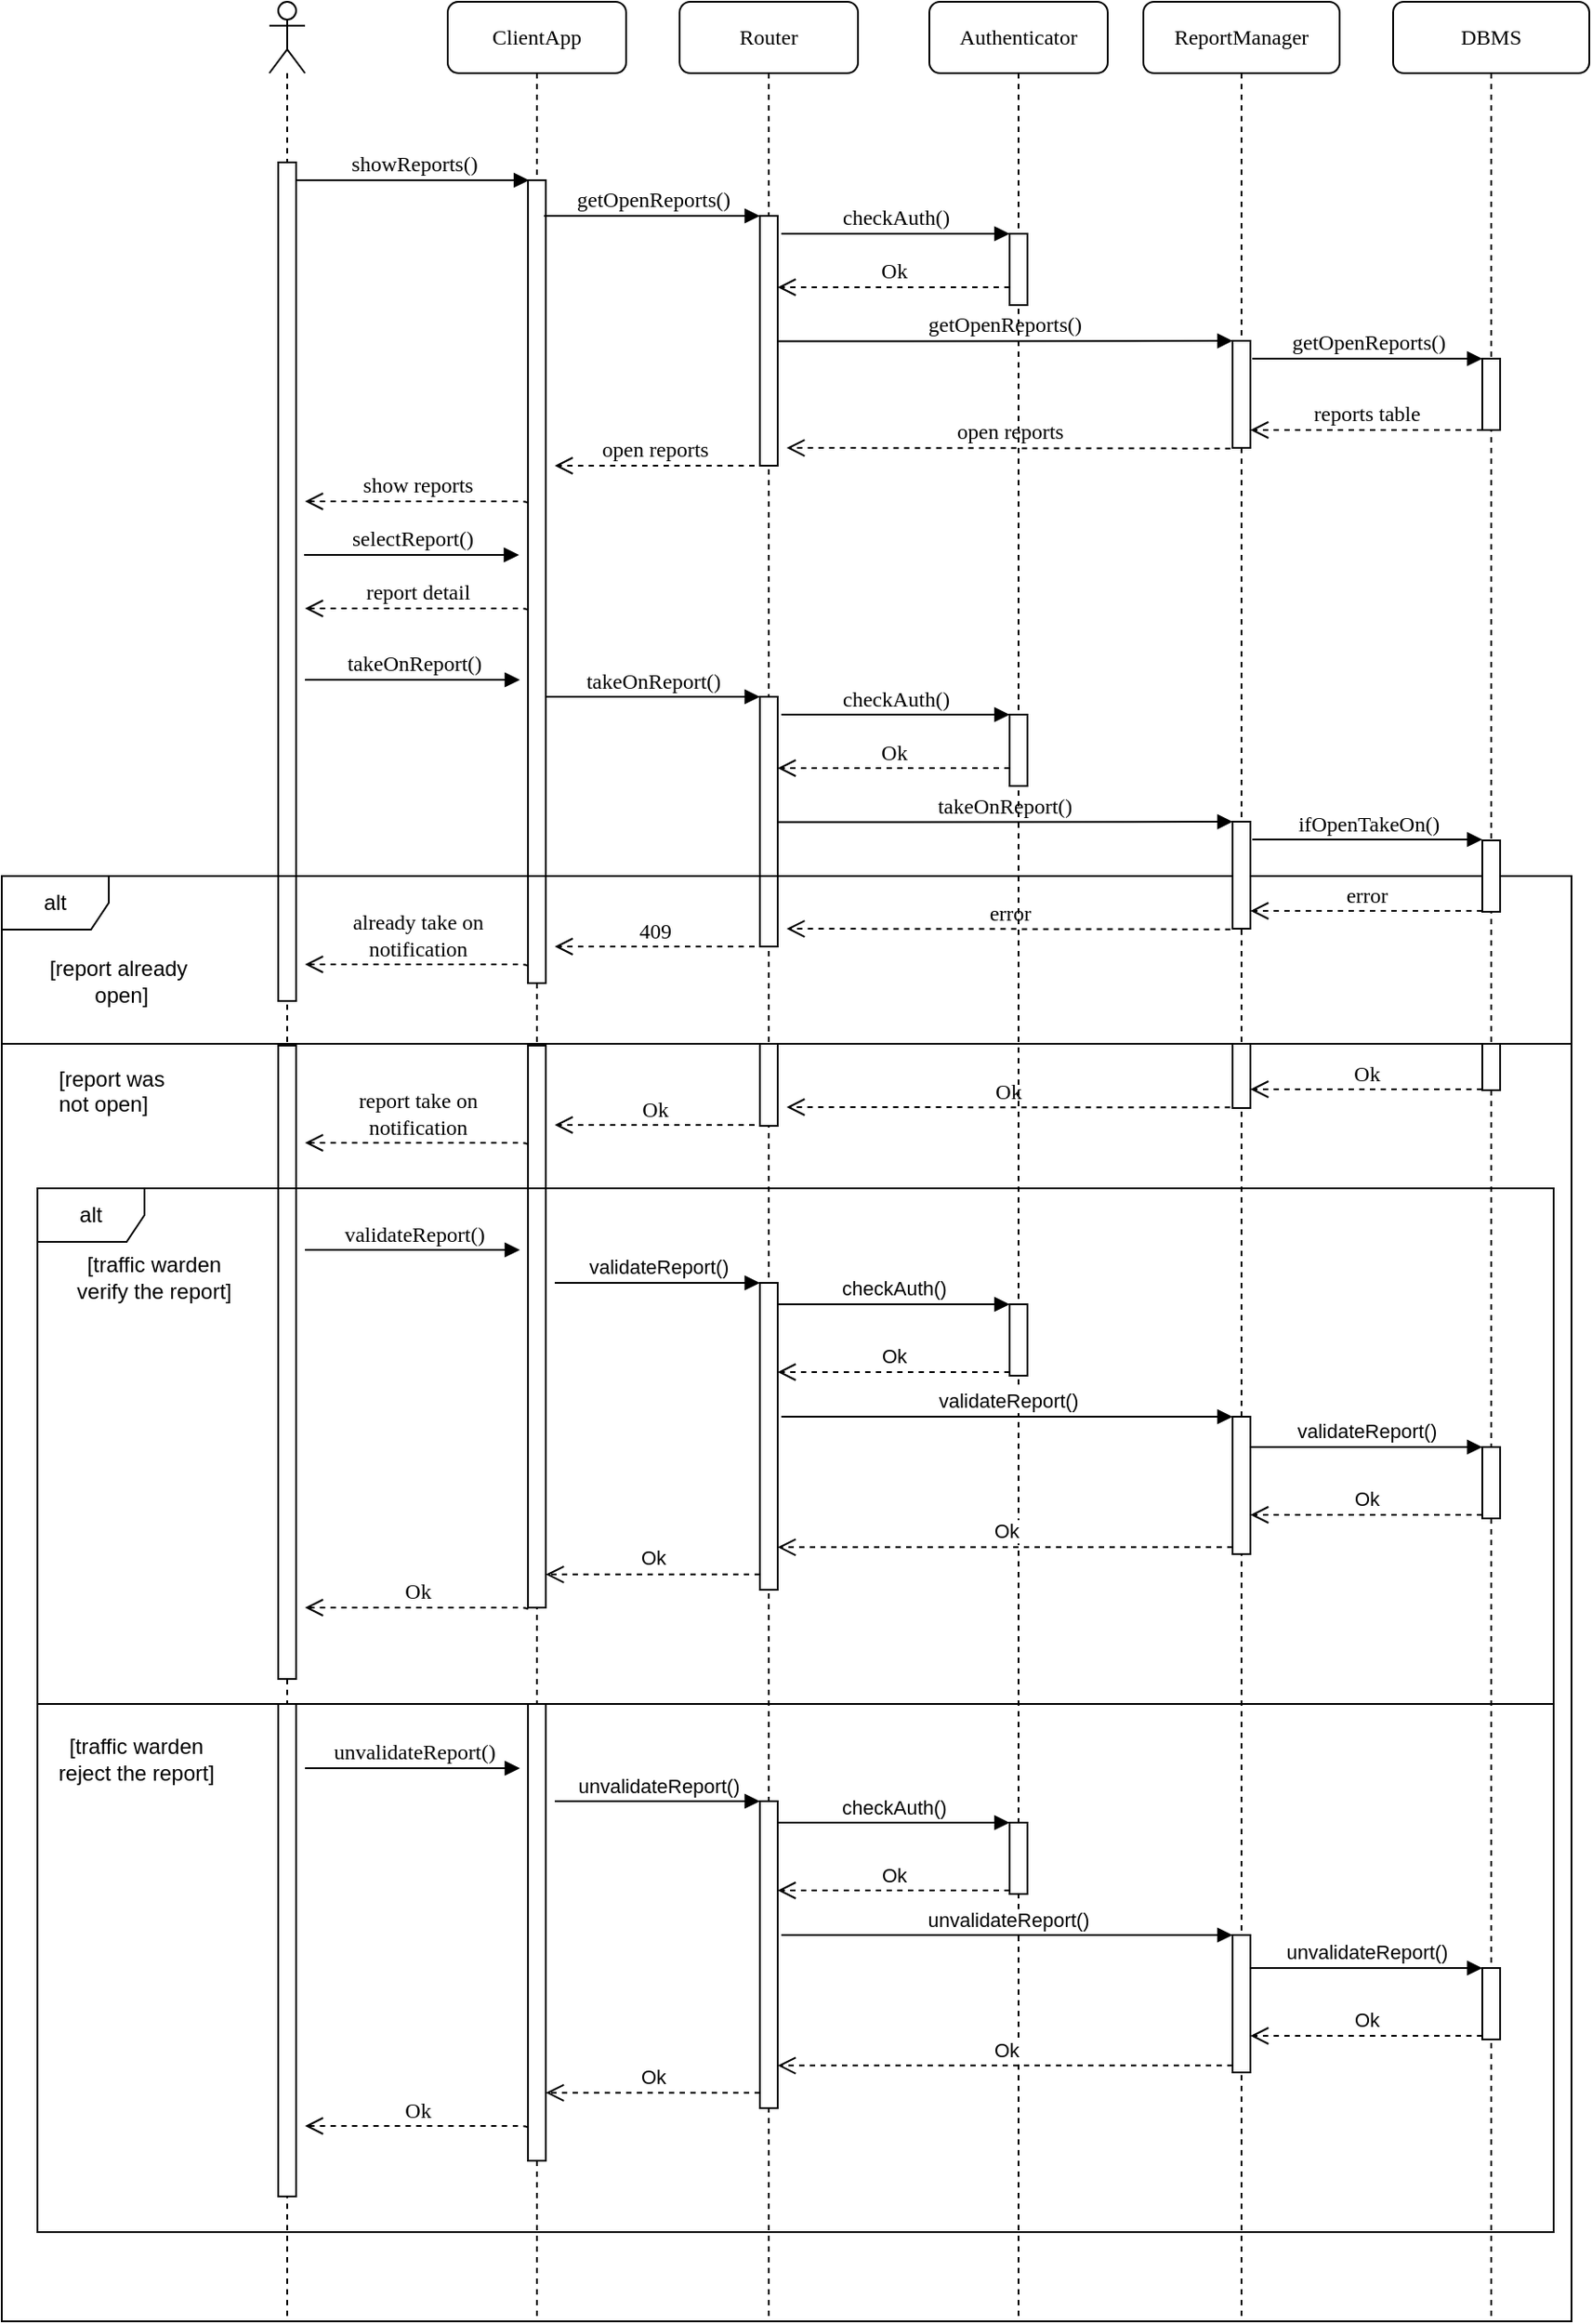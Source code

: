 <mxfile version="12.3.3" type="device" pages="1"><diagram name="Page-1" id="13e1069c-82ec-6db2-03f1-153e76fe0fe0"><mxGraphModel dx="3447" dy="2058" grid="1" gridSize="10" guides="1" tooltips="1" connect="1" arrows="1" fold="1" page="1" pageScale="1" pageWidth="1100" pageHeight="850" background="#ffffff" math="0" shadow="0"><root><mxCell id="0"/><mxCell id="1" parent="0"/><mxCell id="7baba1c4bc27f4b0-6" value="Router" style="shape=umlLifeline;perimeter=lifelinePerimeter;whiteSpace=wrap;html=1;container=1;collapsible=0;recursiveResize=0;outlineConnect=0;rounded=1;shadow=0;comic=0;labelBackgroundColor=none;strokeWidth=1;fontFamily=Verdana;fontSize=12;align=center;" parent="1" vertex="1"><mxGeometry x="370" y="-100" width="100" height="1300" as="geometry"/></mxCell><mxCell id="TQLN_yIAL3KBbMsZvV8B-36" value="" style="html=1;points=[];perimeter=orthogonalPerimeter;" vertex="1" parent="7baba1c4bc27f4b0-6"><mxGeometry x="45" y="584" width="10" height="46" as="geometry"/></mxCell><mxCell id="7baba1c4bc27f4b0-5" value="Authenticator" style="shape=umlLifeline;perimeter=lifelinePerimeter;whiteSpace=wrap;html=1;container=1;collapsible=0;recursiveResize=0;outlineConnect=0;rounded=1;shadow=0;comic=0;labelBackgroundColor=none;strokeWidth=1;fontFamily=Verdana;fontSize=12;align=center;" parent="1" vertex="1"><mxGeometry x="510" y="-100" width="100" height="1300" as="geometry"/></mxCell><mxCell id="TQLN_yIAL3KBbMsZvV8B-17" value="takeOnReport()" style="html=1;verticalAlign=bottom;endArrow=block;labelBackgroundColor=none;fontFamily=Verdana;fontSize=12;edgeStyle=elbowEdgeStyle;elbow=vertical;" edge="1" parent="7baba1c4bc27f4b0-5" target="TQLN_yIAL3KBbMsZvV8B-25"><mxGeometry relative="1" as="geometry"><mxPoint x="-216" y="389.5" as="sourcePoint"/><Array as="points"><mxPoint x="-100" y="389.5"/></Array></mxGeometry></mxCell><mxCell id="TQLN_yIAL3KBbMsZvV8B-18" value="takeOnReport()" style="html=1;verticalAlign=bottom;endArrow=block;labelBackgroundColor=none;fontFamily=Verdana;fontSize=12;edgeStyle=elbowEdgeStyle;elbow=vertical;exitX=0.92;exitY=0.422;exitDx=0;exitDy=0;exitPerimeter=0;" edge="1" parent="7baba1c4bc27f4b0-5"><mxGeometry relative="1" as="geometry"><mxPoint x="-84.966" y="459.81" as="sourcePoint"/><Array as="points"><mxPoint x="81" y="459.5"/></Array><mxPoint x="170" y="459.5" as="targetPoint"/></mxGeometry></mxCell><mxCell id="TQLN_yIAL3KBbMsZvV8B-19" value="error" style="html=1;verticalAlign=bottom;endArrow=open;dashed=1;endSize=8;labelBackgroundColor=none;fontFamily=Verdana;fontSize=12;edgeStyle=elbowEdgeStyle;elbow=vertical;exitX=-0.118;exitY=1.006;exitDx=0;exitDy=0;exitPerimeter=0;" edge="1" parent="7baba1c4bc27f4b0-5" source="TQLN_yIAL3KBbMsZvV8B-23"><mxGeometry relative="1" as="geometry"><mxPoint x="-80" y="519.5" as="targetPoint"/><Array as="points"><mxPoint x="-30" y="519.5"/><mxPoint x="10" y="589.5"/><mxPoint x="10" y="580.5"/><mxPoint x="174.5" y="519.5"/><mxPoint x="54.5" y="519.5"/><mxPoint x="119.5" y="520"/><mxPoint x="149.5" y="520"/></Array><mxPoint x="180" y="519.5" as="sourcePoint"/></mxGeometry></mxCell><mxCell id="TQLN_yIAL3KBbMsZvV8B-20" value="ifOpenTakeOn()" style="html=1;verticalAlign=bottom;endArrow=block;labelBackgroundColor=none;fontFamily=Verdana;fontSize=12;edgeStyle=elbowEdgeStyle;elbow=vertical;" edge="1" parent="7baba1c4bc27f4b0-5"><mxGeometry relative="1" as="geometry"><mxPoint x="181" y="469.5" as="sourcePoint"/><Array as="points"/><mxPoint x="310" y="469.5" as="targetPoint"/></mxGeometry></mxCell><mxCell id="TQLN_yIAL3KBbMsZvV8B-21" value="error" style="html=1;verticalAlign=bottom;endArrow=open;dashed=1;endSize=8;labelBackgroundColor=none;fontFamily=Verdana;fontSize=12;edgeStyle=elbowEdgeStyle;elbow=vertical;" edge="1" parent="7baba1c4bc27f4b0-5"><mxGeometry relative="1" as="geometry"><mxPoint x="180" y="509.5" as="targetPoint"/><Array as="points"><mxPoint x="250" y="509.5"/><mxPoint x="234.5" y="448.5"/><mxPoint x="299.5" y="449"/><mxPoint x="329.5" y="449"/></Array><mxPoint x="310" y="509.5" as="sourcePoint"/></mxGeometry></mxCell><mxCell id="TQLN_yIAL3KBbMsZvV8B-22" value="409" style="html=1;verticalAlign=bottom;endArrow=open;dashed=1;endSize=8;labelBackgroundColor=none;fontFamily=Verdana;fontSize=12;edgeStyle=elbowEdgeStyle;elbow=vertical;" edge="1" parent="7baba1c4bc27f4b0-5"><mxGeometry relative="1" as="geometry"><mxPoint x="-210" y="529.5" as="targetPoint"/><Array as="points"><mxPoint x="-98.5" y="529.5"/><mxPoint x="-98.5" y="520.5"/><mxPoint x="66" y="459.5"/><mxPoint x="-54" y="459.5"/><mxPoint x="11" y="460"/><mxPoint x="41" y="460"/></Array><mxPoint x="-98" y="529.5" as="sourcePoint"/></mxGeometry></mxCell><mxCell id="TQLN_yIAL3KBbMsZvV8B-25" value="" style="html=1;points=[];perimeter=orthogonalPerimeter;rounded=0;shadow=0;comic=0;labelBackgroundColor=none;strokeWidth=1;fontFamily=Verdana;fontSize=12;align=center;" vertex="1" parent="7baba1c4bc27f4b0-5"><mxGeometry x="-95" y="389.5" width="10" height="140" as="geometry"/></mxCell><mxCell id="TQLN_yIAL3KBbMsZvV8B-26" value="" style="html=1;points=[];perimeter=orthogonalPerimeter;rounded=0;shadow=0;comic=0;labelBackgroundColor=none;strokeWidth=1;fontFamily=Verdana;fontSize=12;align=center;" vertex="1" parent="7baba1c4bc27f4b0-5"><mxGeometry x="45" y="399.5" width="10" height="40" as="geometry"/></mxCell><mxCell id="TQLN_yIAL3KBbMsZvV8B-27" value="checkAuth()" style="html=1;verticalAlign=bottom;endArrow=block;entryX=0;entryY=0;labelBackgroundColor=none;fontFamily=Verdana;fontSize=12;edgeStyle=elbowEdgeStyle;elbow=vertical;" edge="1" parent="7baba1c4bc27f4b0-5" target="TQLN_yIAL3KBbMsZvV8B-26"><mxGeometry relative="1" as="geometry"><mxPoint x="-83" y="399.5" as="sourcePoint"/></mxGeometry></mxCell><mxCell id="TQLN_yIAL3KBbMsZvV8B-28" value="Ok" style="html=1;verticalAlign=bottom;endArrow=open;dashed=1;endSize=8;labelBackgroundColor=none;fontFamily=Verdana;fontSize=12;edgeStyle=elbowEdgeStyle;elbow=vertical;" edge="1" parent="7baba1c4bc27f4b0-5" source="TQLN_yIAL3KBbMsZvV8B-26"><mxGeometry relative="1" as="geometry"><mxPoint x="-85" y="429.5" as="targetPoint"/><Array as="points"><mxPoint x="-10" y="429.5"/><mxPoint x="20" y="429.5"/></Array></mxGeometry></mxCell><mxCell id="7baba1c4bc27f4b0-2" value="ClientApp" style="shape=umlLifeline;perimeter=lifelinePerimeter;whiteSpace=wrap;html=1;container=1;collapsible=0;recursiveResize=0;outlineConnect=0;rounded=1;shadow=0;comic=0;labelBackgroundColor=none;strokeWidth=1;fontFamily=Verdana;fontSize=12;align=center;" parent="1" vertex="1"><mxGeometry x="240" y="-100" width="100" height="1300" as="geometry"/></mxCell><mxCell id="7baba1c4bc27f4b0-10" value="" style="html=1;points=[];perimeter=orthogonalPerimeter;rounded=0;shadow=0;comic=0;labelBackgroundColor=none;strokeWidth=1;fontFamily=Verdana;fontSize=12;align=center;" parent="7baba1c4bc27f4b0-2" vertex="1"><mxGeometry x="45" y="100" width="10" height="450" as="geometry"/></mxCell><mxCell id="TQLN_yIAL3KBbMsZvV8B-35" value="" style="html=1;points=[];perimeter=orthogonalPerimeter;" vertex="1" parent="7baba1c4bc27f4b0-2"><mxGeometry x="45" y="585" width="10" height="315" as="geometry"/></mxCell><mxCell id="j8wvazzYa7TAVAe0LvpJ-49" value="ReportManager" style="shape=umlLifeline;perimeter=lifelinePerimeter;whiteSpace=wrap;html=1;container=1;collapsible=0;recursiveResize=0;outlineConnect=0;rounded=1;shadow=0;comic=0;labelBackgroundColor=none;strokeWidth=1;fontFamily=Verdana;fontSize=12;align=center;" parent="1" vertex="1"><mxGeometry x="630" y="-100" width="110" height="1300" as="geometry"/></mxCell><mxCell id="PqzRrof0vnTyG2Atzz5S-10" value="" style="html=1;points=[];perimeter=orthogonalPerimeter;" parent="j8wvazzYa7TAVAe0LvpJ-49" vertex="1"><mxGeometry x="50" y="190" width="10" height="60" as="geometry"/></mxCell><mxCell id="TQLN_yIAL3KBbMsZvV8B-38" value="" style="html=1;points=[];perimeter=orthogonalPerimeter;" vertex="1" parent="j8wvazzYa7TAVAe0LvpJ-49"><mxGeometry x="50" y="584" width="10" height="36" as="geometry"/></mxCell><mxCell id="TQLN_yIAL3KBbMsZvV8B-85" value="unvalidateReport()" style="html=1;verticalAlign=bottom;endArrow=block;labelBackgroundColor=none;fontFamily=Verdana;fontSize=12;edgeStyle=elbowEdgeStyle;elbow=vertical;shadow=0;comic=0;" edge="1" parent="j8wvazzYa7TAVAe0LvpJ-49"><mxGeometry relative="1" as="geometry"><mxPoint x="-470" y="990" as="sourcePoint"/><mxPoint x="-349.5" y="990" as="targetPoint"/><Array as="points"><mxPoint x="-355" y="990"/><mxPoint x="-345" y="990"/></Array></mxGeometry></mxCell><mxCell id="TQLN_yIAL3KBbMsZvV8B-86" value="" style="html=1;points=[];perimeter=orthogonalPerimeter;" vertex="1" parent="j8wvazzYa7TAVAe0LvpJ-49"><mxGeometry x="-215" y="1008.5" width="10" height="172" as="geometry"/></mxCell><mxCell id="TQLN_yIAL3KBbMsZvV8B-87" value="unvalidateReport()" style="html=1;verticalAlign=bottom;endArrow=block;entryX=0;entryY=0;" edge="1" parent="j8wvazzYa7TAVAe0LvpJ-49" target="TQLN_yIAL3KBbMsZvV8B-86"><mxGeometry relative="1" as="geometry"><mxPoint x="-330" y="1008.5" as="sourcePoint"/></mxGeometry></mxCell><mxCell id="TQLN_yIAL3KBbMsZvV8B-88" value="Ok" style="html=1;verticalAlign=bottom;endArrow=open;dashed=1;endSize=8;exitX=0;exitY=0.95;" edge="1" parent="j8wvazzYa7TAVAe0LvpJ-49" source="TQLN_yIAL3KBbMsZvV8B-86"><mxGeometry relative="1" as="geometry"><mxPoint x="-335" y="1171.9" as="targetPoint"/></mxGeometry></mxCell><mxCell id="TQLN_yIAL3KBbMsZvV8B-89" value="" style="html=1;points=[];perimeter=orthogonalPerimeter;" vertex="1" parent="j8wvazzYa7TAVAe0LvpJ-49"><mxGeometry x="-75" y="1020.5" width="10" height="40" as="geometry"/></mxCell><mxCell id="TQLN_yIAL3KBbMsZvV8B-90" value="checkAuth()" style="html=1;verticalAlign=bottom;endArrow=block;entryX=0;entryY=0;" edge="1" parent="j8wvazzYa7TAVAe0LvpJ-49" target="TQLN_yIAL3KBbMsZvV8B-89"><mxGeometry relative="1" as="geometry"><mxPoint x="-205" y="1020.5" as="sourcePoint"/></mxGeometry></mxCell><mxCell id="TQLN_yIAL3KBbMsZvV8B-91" value="Ok" style="html=1;verticalAlign=bottom;endArrow=open;dashed=1;endSize=8;exitX=0;exitY=0.95;" edge="1" parent="j8wvazzYa7TAVAe0LvpJ-49" source="TQLN_yIAL3KBbMsZvV8B-89" target="TQLN_yIAL3KBbMsZvV8B-86"><mxGeometry relative="1" as="geometry"><mxPoint x="-145" y="1096.5" as="targetPoint"/></mxGeometry></mxCell><mxCell id="TQLN_yIAL3KBbMsZvV8B-92" value="" style="html=1;points=[];perimeter=orthogonalPerimeter;" vertex="1" parent="j8wvazzYa7TAVAe0LvpJ-49"><mxGeometry x="50" y="1083.5" width="10" height="77" as="geometry"/></mxCell><mxCell id="TQLN_yIAL3KBbMsZvV8B-93" value="unvalidateReport()" style="html=1;verticalAlign=bottom;endArrow=block;entryX=0;entryY=0;" edge="1" parent="j8wvazzYa7TAVAe0LvpJ-49" target="TQLN_yIAL3KBbMsZvV8B-92"><mxGeometry relative="1" as="geometry"><mxPoint x="-203" y="1083.5" as="sourcePoint"/></mxGeometry></mxCell><mxCell id="TQLN_yIAL3KBbMsZvV8B-94" value="Ok" style="html=1;verticalAlign=bottom;endArrow=open;dashed=1;endSize=8;exitX=0;exitY=0.95;" edge="1" parent="j8wvazzYa7TAVAe0LvpJ-49" source="TQLN_yIAL3KBbMsZvV8B-92" target="TQLN_yIAL3KBbMsZvV8B-86"><mxGeometry relative="1" as="geometry"><mxPoint x="-20" y="1159.5" as="targetPoint"/></mxGeometry></mxCell><mxCell id="TQLN_yIAL3KBbMsZvV8B-98" value="Ok" style="html=1;verticalAlign=bottom;endArrow=open;dashed=1;endSize=8;labelBackgroundColor=none;fontFamily=Verdana;fontSize=12;edgeStyle=elbowEdgeStyle;elbow=vertical;exitX=-0.118;exitY=1.006;exitDx=0;exitDy=0;exitPerimeter=0;" edge="1" parent="j8wvazzYa7TAVAe0LvpJ-49"><mxGeometry relative="1" as="geometry"><mxPoint x="-470" y="1190.5" as="targetPoint"/><Array as="points"><mxPoint x="-519" y="1190.5"/><mxPoint x="-519" y="1181.5"/><mxPoint x="-354.5" y="1120.5"/><mxPoint x="-474.5" y="1120.5"/><mxPoint x="-409.5" y="1121"/><mxPoint x="-379.5" y="1121"/></Array><mxPoint x="-345.333" y="1191.667" as="sourcePoint"/></mxGeometry></mxCell><mxCell id="PqzRrof0vnTyG2Atzz5S-14" value="DBMS" style="shape=umlLifeline;perimeter=lifelinePerimeter;whiteSpace=wrap;html=1;container=1;collapsible=0;recursiveResize=0;outlineConnect=0;rounded=1;shadow=0;comic=0;labelBackgroundColor=none;strokeWidth=1;fontFamily=Verdana;fontSize=12;align=center;" parent="1" vertex="1"><mxGeometry x="770" y="-100" width="110" height="1300" as="geometry"/></mxCell><mxCell id="PqzRrof0vnTyG2Atzz5S-16" value="" style="html=1;points=[];perimeter=orthogonalPerimeter;" parent="PqzRrof0vnTyG2Atzz5S-14" vertex="1"><mxGeometry x="50" y="200" width="10" height="40" as="geometry"/></mxCell><mxCell id="TQLN_yIAL3KBbMsZvV8B-39" value="" style="html=1;points=[];perimeter=orthogonalPerimeter;" vertex="1" parent="PqzRrof0vnTyG2Atzz5S-14"><mxGeometry x="50" y="584" width="10" height="26" as="geometry"/></mxCell><mxCell id="1SlL1ueOV2csKyAfzmK5-1" value="" style="shape=umlLifeline;participant=umlActor;perimeter=lifelinePerimeter;whiteSpace=wrap;html=1;container=1;collapsible=0;recursiveResize=0;verticalAlign=top;spacingTop=36;labelBackgroundColor=#ffffff;outlineConnect=0;" parent="1" vertex="1"><mxGeometry x="140" y="-100" width="20" height="1300" as="geometry"/></mxCell><mxCell id="7baba1c4bc27f4b0-9" value="" style="html=1;points=[];perimeter=orthogonalPerimeter;rounded=0;shadow=0;comic=0;labelBackgroundColor=none;strokeWidth=1;fontFamily=Verdana;fontSize=12;align=center;" parent="1SlL1ueOV2csKyAfzmK5-1" vertex="1"><mxGeometry x="5" y="90" width="10" height="470" as="geometry"/></mxCell><mxCell id="TQLN_yIAL3KBbMsZvV8B-34" value="" style="html=1;points=[];perimeter=orthogonalPerimeter;" vertex="1" parent="1SlL1ueOV2csKyAfzmK5-1"><mxGeometry x="5" y="585" width="10" height="355" as="geometry"/></mxCell><mxCell id="TQLN_yIAL3KBbMsZvV8B-30" value="[report already&lt;br&gt;&amp;nbsp;open]" style="text;html=1;align=center;verticalAlign=middle;resizable=0;points=[];;autosize=1;" vertex="1" parent="1"><mxGeometry x="10" y="433.5" width="90" height="30" as="geometry"/></mxCell><mxCell id="TQLN_yIAL3KBbMsZvV8B-32" value="" style="line;strokeWidth=1;fillColor=none;align=left;verticalAlign=middle;spacingTop=-1;spacingLeft=3;spacingRight=3;rotatable=0;labelPosition=right;points=[];portConstraint=eastwest;" vertex="1" parent="1"><mxGeometry x="-10" y="480" width="880" height="8" as="geometry"/></mxCell><mxCell id="TQLN_yIAL3KBbMsZvV8B-49" value="[report was &lt;br&gt;not open]" style="text;html=1;" vertex="1" parent="1"><mxGeometry x="20" y="490" width="140" height="30" as="geometry"/></mxCell><mxCell id="TQLN_yIAL3KBbMsZvV8B-50" value="[traffic warden &lt;br&gt;verify the report]" style="text;html=1;align=center;verticalAlign=middle;resizable=0;points=[];;autosize=1;" vertex="1" parent="1"><mxGeometry x="25" y="600" width="100" height="30" as="geometry"/></mxCell><mxCell id="TQLN_yIAL3KBbMsZvV8B-81" value="" style="line;strokeWidth=1;fillColor=none;align=left;verticalAlign=middle;spacingTop=-1;spacingLeft=3;spacingRight=3;rotatable=0;labelPosition=right;points=[];portConstraint=eastwest;" vertex="1" parent="1"><mxGeometry x="10" y="850" width="850" height="8" as="geometry"/></mxCell><mxCell id="TQLN_yIAL3KBbMsZvV8B-99" value="[traffic warden &lt;br&gt;reject the report]" style="text;html=1;align=center;verticalAlign=middle;resizable=0;points=[];;autosize=1;" vertex="1" parent="1"><mxGeometry x="15" y="870" width="100" height="30" as="geometry"/></mxCell><mxCell id="7baba1c4bc27f4b0-11" value="showReports()" style="html=1;verticalAlign=bottom;endArrow=block;labelBackgroundColor=none;fontFamily=Verdana;fontSize=12;edgeStyle=elbowEdgeStyle;elbow=vertical;shadow=0;comic=0;entryX=0.058;entryY=0;entryDx=0;entryDy=0;entryPerimeter=0;" parent="1" source="7baba1c4bc27f4b0-9" target="7baba1c4bc27f4b0-10" edge="1"><mxGeometry relative="1" as="geometry"><mxPoint x="160" as="sourcePoint"/><mxPoint x="280" as="targetPoint"/><Array as="points"><mxPoint x="270"/><mxPoint x="280"/></Array></mxGeometry></mxCell><mxCell id="7baba1c4bc27f4b0-17" value="getOpenReports()" style="html=1;verticalAlign=bottom;endArrow=block;labelBackgroundColor=none;fontFamily=Verdana;fontSize=12;edgeStyle=elbowEdgeStyle;elbow=vertical;" parent="1" target="7baba1c4bc27f4b0-16" edge="1"><mxGeometry relative="1" as="geometry"><mxPoint x="294" y="20" as="sourcePoint"/><Array as="points"><mxPoint x="410" y="20"/></Array></mxGeometry></mxCell><mxCell id="PqzRrof0vnTyG2Atzz5S-9" value="getOpenReports()" style="html=1;verticalAlign=bottom;endArrow=block;labelBackgroundColor=none;fontFamily=Verdana;fontSize=12;edgeStyle=elbowEdgeStyle;elbow=vertical;exitX=0.92;exitY=0.422;exitDx=0;exitDy=0;exitPerimeter=0;" parent="1" edge="1"><mxGeometry relative="1" as="geometry"><mxPoint x="425.034" y="90.31" as="sourcePoint"/><Array as="points"><mxPoint x="591" y="90"/></Array><mxPoint x="680" y="90" as="targetPoint"/></mxGeometry></mxCell><mxCell id="PqzRrof0vnTyG2Atzz5S-11" value="open reports" style="html=1;verticalAlign=bottom;endArrow=open;dashed=1;endSize=8;labelBackgroundColor=none;fontFamily=Verdana;fontSize=12;edgeStyle=elbowEdgeStyle;elbow=vertical;exitX=-0.118;exitY=1.006;exitDx=0;exitDy=0;exitPerimeter=0;" parent="1" source="PqzRrof0vnTyG2Atzz5S-10" edge="1"><mxGeometry relative="1" as="geometry"><mxPoint x="430" y="150" as="targetPoint"/><Array as="points"><mxPoint x="480" y="150"/><mxPoint x="520" y="220"/><mxPoint x="520" y="211"/><mxPoint x="684.5" y="150"/><mxPoint x="564.5" y="150"/><mxPoint x="629.5" y="150.5"/><mxPoint x="659.5" y="150.5"/></Array><mxPoint x="690" y="150" as="sourcePoint"/></mxGeometry></mxCell><mxCell id="PqzRrof0vnTyG2Atzz5S-17" value="getOpenReports()" style="html=1;verticalAlign=bottom;endArrow=block;labelBackgroundColor=none;fontFamily=Verdana;fontSize=12;edgeStyle=elbowEdgeStyle;elbow=vertical;" parent="1" edge="1"><mxGeometry relative="1" as="geometry"><mxPoint x="691" y="100" as="sourcePoint"/><Array as="points"/><mxPoint x="820" y="100" as="targetPoint"/></mxGeometry></mxCell><mxCell id="PqzRrof0vnTyG2Atzz5S-18" value="reports table" style="html=1;verticalAlign=bottom;endArrow=open;dashed=1;endSize=8;labelBackgroundColor=none;fontFamily=Verdana;fontSize=12;edgeStyle=elbowEdgeStyle;elbow=vertical;" parent="1" edge="1"><mxGeometry relative="1" as="geometry"><mxPoint x="690" y="140" as="targetPoint"/><Array as="points"><mxPoint x="760" y="140"/><mxPoint x="744.5" y="79"/><mxPoint x="809.5" y="79.5"/><mxPoint x="839.5" y="79.5"/></Array><mxPoint x="820" y="140" as="sourcePoint"/></mxGeometry></mxCell><mxCell id="PqzRrof0vnTyG2Atzz5S-23" value="open reports" style="html=1;verticalAlign=bottom;endArrow=open;dashed=1;endSize=8;labelBackgroundColor=none;fontFamily=Verdana;fontSize=12;edgeStyle=elbowEdgeStyle;elbow=vertical;" parent="1" edge="1"><mxGeometry relative="1" as="geometry"><mxPoint x="300" y="160" as="targetPoint"/><Array as="points"><mxPoint x="411.5" y="160"/><mxPoint x="411.5" y="151"/><mxPoint x="576" y="90"/><mxPoint x="456" y="90"/><mxPoint x="521" y="90.5"/><mxPoint x="551" y="90.5"/></Array><mxPoint x="412" y="160" as="sourcePoint"/></mxGeometry></mxCell><mxCell id="PqzRrof0vnTyG2Atzz5S-24" value="show reports" style="html=1;verticalAlign=bottom;endArrow=open;dashed=1;endSize=8;labelBackgroundColor=none;fontFamily=Verdana;fontSize=12;edgeStyle=elbowEdgeStyle;elbow=vertical;exitX=-0.118;exitY=1.006;exitDx=0;exitDy=0;exitPerimeter=0;" parent="1" edge="1"><mxGeometry relative="1" as="geometry"><mxPoint x="160" y="180" as="targetPoint"/><Array as="points"><mxPoint x="111" y="180"/><mxPoint x="111" y="171"/><mxPoint x="275.5" y="110"/><mxPoint x="155.5" y="110"/><mxPoint x="220.5" y="110.5"/><mxPoint x="250.5" y="110.5"/></Array><mxPoint x="284.667" y="181.167" as="sourcePoint"/></mxGeometry></mxCell><mxCell id="TQLN_yIAL3KBbMsZvV8B-1" value="selectReport()" style="html=1;verticalAlign=bottom;endArrow=block;labelBackgroundColor=none;fontFamily=Verdana;fontSize=12;edgeStyle=elbowEdgeStyle;elbow=vertical;shadow=0;comic=0;" edge="1" parent="1"><mxGeometry relative="1" as="geometry"><mxPoint x="159.5" y="210" as="sourcePoint"/><mxPoint x="280" y="210" as="targetPoint"/><Array as="points"><mxPoint x="274.5" y="210"/><mxPoint x="284.5" y="210"/></Array></mxGeometry></mxCell><mxCell id="TQLN_yIAL3KBbMsZvV8B-2" value="report detail" style="html=1;verticalAlign=bottom;endArrow=open;dashed=1;endSize=8;labelBackgroundColor=none;fontFamily=Verdana;fontSize=12;edgeStyle=elbowEdgeStyle;elbow=vertical;exitX=-0.118;exitY=1.006;exitDx=0;exitDy=0;exitPerimeter=0;" edge="1" parent="1"><mxGeometry relative="1" as="geometry"><mxPoint x="160" y="240" as="targetPoint"/><Array as="points"><mxPoint x="111" y="240"/><mxPoint x="111" y="231"/><mxPoint x="275.5" y="170"/><mxPoint x="155.5" y="170"/><mxPoint x="220.5" y="170.5"/><mxPoint x="250.5" y="170.5"/></Array><mxPoint x="284.667" y="241.167" as="sourcePoint"/></mxGeometry></mxCell><mxCell id="TQLN_yIAL3KBbMsZvV8B-3" value="takeOnReport()" style="html=1;verticalAlign=bottom;endArrow=block;labelBackgroundColor=none;fontFamily=Verdana;fontSize=12;edgeStyle=elbowEdgeStyle;elbow=vertical;shadow=0;comic=0;" edge="1" parent="1"><mxGeometry relative="1" as="geometry"><mxPoint x="160" y="280" as="sourcePoint"/><mxPoint x="280.5" y="280" as="targetPoint"/><Array as="points"><mxPoint x="275" y="280"/><mxPoint x="285" y="280"/></Array></mxGeometry></mxCell><mxCell id="7baba1c4bc27f4b0-16" value="" style="html=1;points=[];perimeter=orthogonalPerimeter;rounded=0;shadow=0;comic=0;labelBackgroundColor=none;strokeWidth=1;fontFamily=Verdana;fontSize=12;align=center;" parent="1" vertex="1"><mxGeometry x="415" y="20" width="10" height="140" as="geometry"/></mxCell><mxCell id="7baba1c4bc27f4b0-19" value="" style="html=1;points=[];perimeter=orthogonalPerimeter;rounded=0;shadow=0;comic=0;labelBackgroundColor=none;strokeWidth=1;fontFamily=Verdana;fontSize=12;align=center;" parent="1" vertex="1"><mxGeometry x="555" y="30" width="10" height="40" as="geometry"/></mxCell><mxCell id="7baba1c4bc27f4b0-20" value="checkAuth()" style="html=1;verticalAlign=bottom;endArrow=block;entryX=0;entryY=0;labelBackgroundColor=none;fontFamily=Verdana;fontSize=12;edgeStyle=elbowEdgeStyle;elbow=vertical;" parent="1" target="7baba1c4bc27f4b0-19" edge="1"><mxGeometry relative="1" as="geometry"><mxPoint x="427" y="30" as="sourcePoint"/></mxGeometry></mxCell><mxCell id="7baba1c4bc27f4b0-21" value="Ok" style="html=1;verticalAlign=bottom;endArrow=open;dashed=1;endSize=8;labelBackgroundColor=none;fontFamily=Verdana;fontSize=12;edgeStyle=elbowEdgeStyle;elbow=vertical;" parent="1" source="7baba1c4bc27f4b0-19" edge="1"><mxGeometry relative="1" as="geometry"><mxPoint x="425" y="60" as="targetPoint"/><Array as="points"><mxPoint x="500" y="60"/><mxPoint x="530" y="60"/></Array></mxGeometry></mxCell><mxCell id="TQLN_yIAL3KBbMsZvV8B-31" value="already take on &lt;br&gt;notification" style="html=1;verticalAlign=bottom;endArrow=open;dashed=1;endSize=8;labelBackgroundColor=none;fontFamily=Verdana;fontSize=12;edgeStyle=elbowEdgeStyle;elbow=vertical;exitX=-0.118;exitY=1.006;exitDx=0;exitDy=0;exitPerimeter=0;" edge="1" parent="1"><mxGeometry relative="1" as="geometry"><mxPoint x="160" y="439.5" as="targetPoint"/><Array as="points"><mxPoint x="111" y="439.5"/><mxPoint x="111" y="430.5"/><mxPoint x="275.5" y="369.5"/><mxPoint x="155.5" y="369.5"/><mxPoint x="220.5" y="370"/><mxPoint x="250.5" y="370"/></Array><mxPoint x="284.667" y="440.667" as="sourcePoint"/></mxGeometry></mxCell><mxCell id="TQLN_yIAL3KBbMsZvV8B-47" value="" style="group" vertex="1" connectable="0" parent="1"><mxGeometry x="111" y="448.5" width="728.5" height="141" as="geometry"/></mxCell><mxCell id="TQLN_yIAL3KBbMsZvV8B-41" value="Ok" style="html=1;verticalAlign=bottom;endArrow=open;dashed=1;endSize=8;labelBackgroundColor=none;fontFamily=Verdana;fontSize=12;edgeStyle=elbowEdgeStyle;elbow=vertical;exitX=-0.118;exitY=1.006;exitDx=0;exitDy=0;exitPerimeter=0;" edge="1" parent="TQLN_yIAL3KBbMsZvV8B-47"><mxGeometry relative="1" as="geometry"><mxPoint x="319" y="71.0" as="targetPoint"/><Array as="points"><mxPoint x="369" y="71"/><mxPoint x="409" y="141"/><mxPoint x="409" y="132"/><mxPoint x="573.5" y="71"/><mxPoint x="453.5" y="71"/><mxPoint x="518.5" y="71.5"/><mxPoint x="548.5" y="71.5"/></Array><mxPoint x="567.655" y="71.155" as="sourcePoint"/></mxGeometry></mxCell><mxCell id="TQLN_yIAL3KBbMsZvV8B-42" value="Ok" style="html=1;verticalAlign=bottom;endArrow=open;dashed=1;endSize=8;labelBackgroundColor=none;fontFamily=Verdana;fontSize=12;edgeStyle=elbowEdgeStyle;elbow=vertical;" edge="1" parent="TQLN_yIAL3KBbMsZvV8B-47"><mxGeometry relative="1" as="geometry"><mxPoint x="579" y="61.0" as="targetPoint"/><Array as="points"><mxPoint x="649" y="61"/><mxPoint x="633.5"/><mxPoint x="698.5" y="0.5"/><mxPoint x="728.5" y="0.5"/></Array><mxPoint x="709" y="61.0" as="sourcePoint"/></mxGeometry></mxCell><mxCell id="TQLN_yIAL3KBbMsZvV8B-43" value="Ok" style="html=1;verticalAlign=bottom;endArrow=open;dashed=1;endSize=8;labelBackgroundColor=none;fontFamily=Verdana;fontSize=12;edgeStyle=elbowEdgeStyle;elbow=vertical;" edge="1" parent="TQLN_yIAL3KBbMsZvV8B-47"><mxGeometry relative="1" as="geometry"><mxPoint x="189" y="81.0" as="targetPoint"/><Array as="points"><mxPoint x="300.5" y="81"/><mxPoint x="300.5" y="72"/><mxPoint x="465" y="11"/><mxPoint x="345" y="11"/><mxPoint x="410" y="11.5"/><mxPoint x="440" y="11.5"/></Array><mxPoint x="301" y="81.0" as="sourcePoint"/></mxGeometry></mxCell><mxCell id="TQLN_yIAL3KBbMsZvV8B-44" value="report take on &lt;br&gt;notification" style="html=1;verticalAlign=bottom;endArrow=open;dashed=1;endSize=8;labelBackgroundColor=none;fontFamily=Verdana;fontSize=12;edgeStyle=elbowEdgeStyle;elbow=vertical;exitX=-0.118;exitY=1.006;exitDx=0;exitDy=0;exitPerimeter=0;" edge="1" parent="TQLN_yIAL3KBbMsZvV8B-47"><mxGeometry relative="1" as="geometry"><mxPoint x="49" y="91.0" as="targetPoint"/><Array as="points"><mxPoint y="91"/><mxPoint y="82"/><mxPoint x="164.5" y="21"/><mxPoint x="44.5" y="21"/><mxPoint x="109.5" y="21.5"/><mxPoint x="139.5" y="21.5"/></Array><mxPoint x="173.667" y="92.167" as="sourcePoint"/></mxGeometry></mxCell><mxCell id="TQLN_yIAL3KBbMsZvV8B-51" value="validateReport()" style="html=1;verticalAlign=bottom;endArrow=block;labelBackgroundColor=none;fontFamily=Verdana;fontSize=12;edgeStyle=elbowEdgeStyle;elbow=vertical;shadow=0;comic=0;" edge="1" parent="1"><mxGeometry relative="1" as="geometry"><mxPoint x="160" y="599.5" as="sourcePoint"/><mxPoint x="280.5" y="599.5" as="targetPoint"/><Array as="points"><mxPoint x="275" y="599.5"/><mxPoint x="285" y="599.5"/></Array></mxGeometry></mxCell><mxCell id="TQLN_yIAL3KBbMsZvV8B-62" value="" style="html=1;points=[];perimeter=orthogonalPerimeter;" vertex="1" parent="1"><mxGeometry x="415" y="618" width="10" height="172" as="geometry"/></mxCell><mxCell id="TQLN_yIAL3KBbMsZvV8B-63" value="validateReport()" style="html=1;verticalAlign=bottom;endArrow=block;entryX=0;entryY=0;" edge="1" target="TQLN_yIAL3KBbMsZvV8B-62" parent="1"><mxGeometry relative="1" as="geometry"><mxPoint x="300" y="618" as="sourcePoint"/></mxGeometry></mxCell><mxCell id="TQLN_yIAL3KBbMsZvV8B-64" value="Ok" style="html=1;verticalAlign=bottom;endArrow=open;dashed=1;endSize=8;exitX=0;exitY=0.95;" edge="1" source="TQLN_yIAL3KBbMsZvV8B-62" parent="1" target="TQLN_yIAL3KBbMsZvV8B-35"><mxGeometry relative="1" as="geometry"><mxPoint x="345" y="694" as="targetPoint"/></mxGeometry></mxCell><mxCell id="TQLN_yIAL3KBbMsZvV8B-68" value="" style="html=1;points=[];perimeter=orthogonalPerimeter;" vertex="1" parent="1"><mxGeometry x="555" y="630" width="10" height="40" as="geometry"/></mxCell><mxCell id="TQLN_yIAL3KBbMsZvV8B-69" value="checkAuth()" style="html=1;verticalAlign=bottom;endArrow=block;entryX=0;entryY=0;" edge="1" target="TQLN_yIAL3KBbMsZvV8B-68" parent="1"><mxGeometry relative="1" as="geometry"><mxPoint x="425" y="630" as="sourcePoint"/></mxGeometry></mxCell><mxCell id="TQLN_yIAL3KBbMsZvV8B-70" value="Ok" style="html=1;verticalAlign=bottom;endArrow=open;dashed=1;endSize=8;exitX=0;exitY=0.95;" edge="1" source="TQLN_yIAL3KBbMsZvV8B-68" parent="1" target="TQLN_yIAL3KBbMsZvV8B-62"><mxGeometry relative="1" as="geometry"><mxPoint x="485" y="706" as="targetPoint"/></mxGeometry></mxCell><mxCell id="TQLN_yIAL3KBbMsZvV8B-71" value="" style="html=1;points=[];perimeter=orthogonalPerimeter;" vertex="1" parent="1"><mxGeometry x="680" y="693" width="10" height="77" as="geometry"/></mxCell><mxCell id="TQLN_yIAL3KBbMsZvV8B-72" value="validateReport()" style="html=1;verticalAlign=bottom;endArrow=block;entryX=0;entryY=0;" edge="1" target="TQLN_yIAL3KBbMsZvV8B-71" parent="1"><mxGeometry relative="1" as="geometry"><mxPoint x="427" y="693" as="sourcePoint"/></mxGeometry></mxCell><mxCell id="TQLN_yIAL3KBbMsZvV8B-73" value="Ok" style="html=1;verticalAlign=bottom;endArrow=open;dashed=1;endSize=8;exitX=0;exitY=0.95;" edge="1" source="TQLN_yIAL3KBbMsZvV8B-71" parent="1" target="TQLN_yIAL3KBbMsZvV8B-62"><mxGeometry relative="1" as="geometry"><mxPoint x="610" y="769" as="targetPoint"/></mxGeometry></mxCell><mxCell id="TQLN_yIAL3KBbMsZvV8B-74" value="" style="html=1;points=[];perimeter=orthogonalPerimeter;" vertex="1" parent="1"><mxGeometry x="820" y="710" width="10" height="40" as="geometry"/></mxCell><mxCell id="TQLN_yIAL3KBbMsZvV8B-75" value="validateReport()" style="html=1;verticalAlign=bottom;endArrow=block;entryX=0;entryY=0;" edge="1" target="TQLN_yIAL3KBbMsZvV8B-74" parent="1" source="TQLN_yIAL3KBbMsZvV8B-71"><mxGeometry relative="1" as="geometry"><mxPoint x="750" y="710" as="sourcePoint"/></mxGeometry></mxCell><mxCell id="TQLN_yIAL3KBbMsZvV8B-76" value="Ok" style="html=1;verticalAlign=bottom;endArrow=open;dashed=1;endSize=8;exitX=0;exitY=0.95;" edge="1" source="TQLN_yIAL3KBbMsZvV8B-74" parent="1" target="TQLN_yIAL3KBbMsZvV8B-71"><mxGeometry relative="1" as="geometry"><mxPoint x="750" y="786" as="targetPoint"/></mxGeometry></mxCell><mxCell id="TQLN_yIAL3KBbMsZvV8B-80" value="Ok" style="html=1;verticalAlign=bottom;endArrow=open;dashed=1;endSize=8;labelBackgroundColor=none;fontFamily=Verdana;fontSize=12;edgeStyle=elbowEdgeStyle;elbow=vertical;exitX=-0.118;exitY=1.006;exitDx=0;exitDy=0;exitPerimeter=0;" edge="1" parent="1"><mxGeometry relative="1" as="geometry"><mxPoint x="160" y="800" as="targetPoint"/><Array as="points"><mxPoint x="111" y="800"/><mxPoint x="111" y="791"/><mxPoint x="275.5" y="730"/><mxPoint x="155.5" y="730"/><mxPoint x="220.5" y="730.5"/><mxPoint x="250.5" y="730.5"/></Array><mxPoint x="284.667" y="801.167" as="sourcePoint"/></mxGeometry></mxCell><mxCell id="TQLN_yIAL3KBbMsZvV8B-83" value="" style="html=1;points=[];perimeter=orthogonalPerimeter;" vertex="1" parent="1"><mxGeometry x="145" y="854" width="10" height="276" as="geometry"/></mxCell><mxCell id="TQLN_yIAL3KBbMsZvV8B-84" value="" style="html=1;points=[];perimeter=orthogonalPerimeter;" vertex="1" parent="1"><mxGeometry x="285" y="854" width="10" height="256" as="geometry"/></mxCell><mxCell id="TQLN_yIAL3KBbMsZvV8B-95" value="" style="html=1;points=[];perimeter=orthogonalPerimeter;" vertex="1" parent="1"><mxGeometry x="820" y="1002" width="10" height="40" as="geometry"/></mxCell><mxCell id="TQLN_yIAL3KBbMsZvV8B-96" value="unvalidateReport()" style="html=1;verticalAlign=bottom;endArrow=block;entryX=0;entryY=0;" edge="1" parent="1" source="TQLN_yIAL3KBbMsZvV8B-92" target="TQLN_yIAL3KBbMsZvV8B-95"><mxGeometry relative="1" as="geometry"><mxPoint x="750" y="1000.5" as="sourcePoint"/></mxGeometry></mxCell><mxCell id="TQLN_yIAL3KBbMsZvV8B-97" value="Ok" style="html=1;verticalAlign=bottom;endArrow=open;dashed=1;endSize=8;exitX=0;exitY=0.95;" edge="1" parent="1" source="TQLN_yIAL3KBbMsZvV8B-95" target="TQLN_yIAL3KBbMsZvV8B-92"><mxGeometry relative="1" as="geometry"><mxPoint x="750" y="1076.5" as="targetPoint"/></mxGeometry></mxCell><mxCell id="TQLN_yIAL3KBbMsZvV8B-48" value="alt" style="shape=umlFrame;whiteSpace=wrap;html=1;" vertex="1" parent="1"><mxGeometry x="10" y="565" width="850" height="585" as="geometry"/></mxCell><mxCell id="TQLN_yIAL3KBbMsZvV8B-29" value="alt" style="shape=umlFrame;whiteSpace=wrap;html=1;" vertex="1" parent="1"><mxGeometry x="-10" y="390" width="880" height="810" as="geometry"/></mxCell><mxCell id="TQLN_yIAL3KBbMsZvV8B-23" value="" style="html=1;points=[];perimeter=orthogonalPerimeter;" vertex="1" parent="1"><mxGeometry x="680" y="359.5" width="10" height="60" as="geometry"/></mxCell><mxCell id="TQLN_yIAL3KBbMsZvV8B-24" value="" style="html=1;points=[];perimeter=orthogonalPerimeter;" vertex="1" parent="1"><mxGeometry x="820" y="370" width="10" height="40" as="geometry"/></mxCell></root></mxGraphModel></diagram></mxfile>